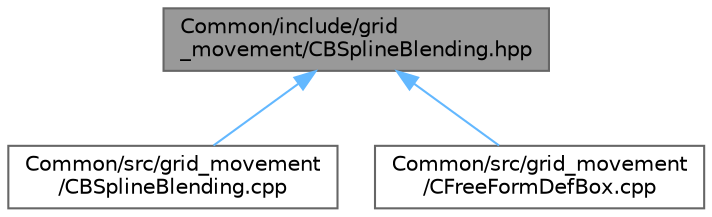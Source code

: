 digraph "Common/include/grid_movement/CBSplineBlending.hpp"
{
 // LATEX_PDF_SIZE
  bgcolor="transparent";
  edge [fontname=Helvetica,fontsize=10,labelfontname=Helvetica,labelfontsize=10];
  node [fontname=Helvetica,fontsize=10,shape=box,height=0.2,width=0.4];
  Node1 [id="Node000001",label="Common/include/grid\l_movement/CBSplineBlending.hpp",height=0.2,width=0.4,color="gray40", fillcolor="grey60", style="filled", fontcolor="black",tooltip="Headers of the CBSplineBlending class. Defines blending using uniform BSplines."];
  Node1 -> Node2 [id="edge1_Node000001_Node000002",dir="back",color="steelblue1",style="solid",tooltip=" "];
  Node2 [id="Node000002",label="Common/src/grid_movement\l/CBSplineBlending.cpp",height=0.2,width=0.4,color="grey40", fillcolor="white", style="filled",URL="$CBSplineBlending_8cpp.html",tooltip="Subroutines for B-Spline blening for FFDs."];
  Node1 -> Node3 [id="edge2_Node000001_Node000003",dir="back",color="steelblue1",style="solid",tooltip=" "];
  Node3 [id="Node000003",label="Common/src/grid_movement\l/CFreeFormDefBox.cpp",height=0.2,width=0.4,color="grey40", fillcolor="white", style="filled",URL="$CFreeFormDefBox_8cpp.html",tooltip="Subroutines for handling Free-Form Deformation Boxes."];
}
